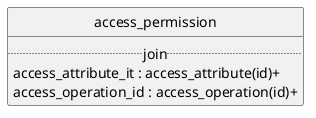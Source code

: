 @startuml uml
skinparam monochrome true
skinparam linetype ortho
hide circle

entity access_permission {
  .. join ..
  access_attribute_it : access_attribute(id)+
  access_operation_id : access_operation(id)+
}

@enduml

